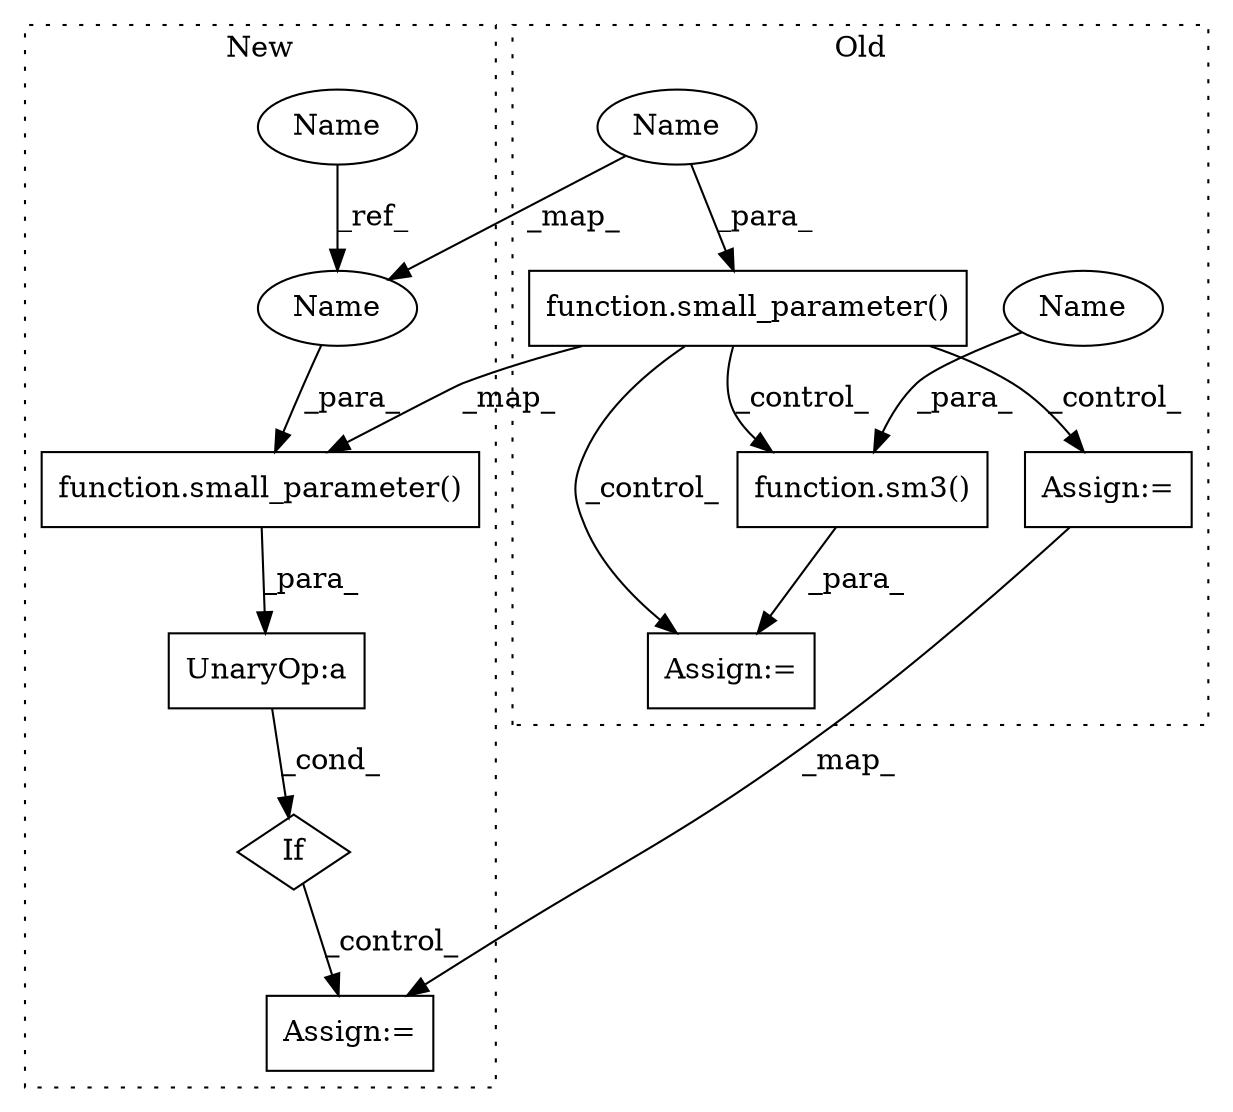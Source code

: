 digraph G {
subgraph cluster0 {
1 [label="function.small_parameter()" a="75" s="5649,5681" l="16,1" shape="box"];
4 [label="Assign:=" a="68" s="6078" l="3" shape="box"];
7 [label="function.sm3()" a="75" s="5855,5886" l="4,1" shape="box"];
9 [label="Assign:=" a="68" s="5846" l="3" shape="box"];
11 [label="Name" a="87" s="5870" l="10" shape="ellipse"];
12 [label="Name" a="87" s="5665" l="10" shape="ellipse"];
label = "Old";
style="dotted";
}
subgraph cluster1 {
2 [label="function.small_parameter()" a="75" s="5695,5727" l="16,1" shape="box"];
3 [label="Assign:=" a="68" s="5807" l="3" shape="box"];
5 [label="If" a="96" s="5688" l="3" shape="diamond"];
6 [label="UnaryOp:a" a="61" s="5691" l="37" shape="box"];
8 [label="Name" a="87" s="5293" l="10" shape="ellipse"];
10 [label="Name" a="87" s="5711" l="10" shape="ellipse"];
label = "New";
style="dotted";
}
1 -> 7 [label="_control_"];
1 -> 9 [label="_control_"];
1 -> 4 [label="_control_"];
1 -> 2 [label="_map_"];
2 -> 6 [label="_para_"];
4 -> 3 [label="_map_"];
5 -> 3 [label="_control_"];
6 -> 5 [label="_cond_"];
7 -> 9 [label="_para_"];
8 -> 10 [label="_ref_"];
10 -> 2 [label="_para_"];
11 -> 7 [label="_para_"];
12 -> 1 [label="_para_"];
12 -> 10 [label="_map_"];
}